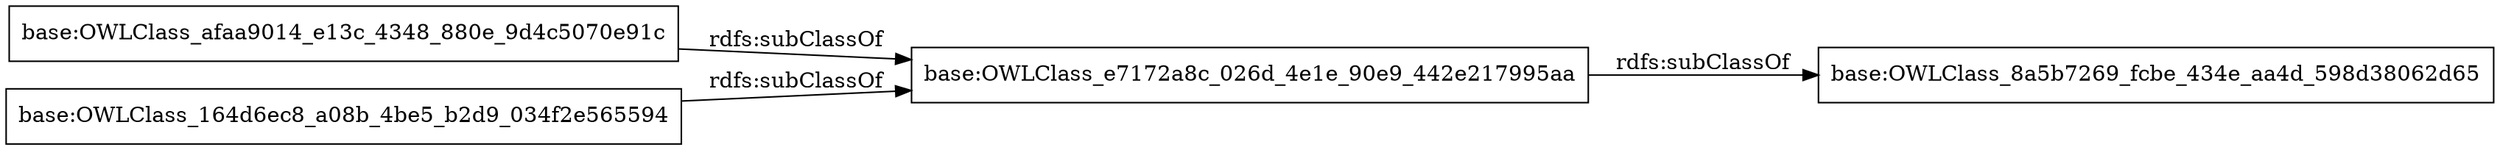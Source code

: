 digraph ar2dtool_diagram { 
rankdir=LR;
size="1000"
node [shape = rectangle, color="black"]; "base:OWLClass_e7172a8c_026d_4e1e_90e9_442e217995aa" "base:OWLClass_afaa9014_e13c_4348_880e_9d4c5070e91c" "base:OWLClass_8a5b7269_fcbe_434e_aa4d_598d38062d65" "base:OWLClass_164d6ec8_a08b_4be5_b2d9_034f2e565594" ; /*classes style*/
	"base:OWLClass_e7172a8c_026d_4e1e_90e9_442e217995aa" -> "base:OWLClass_8a5b7269_fcbe_434e_aa4d_598d38062d65" [ label = "rdfs:subClassOf" ];
	"base:OWLClass_164d6ec8_a08b_4be5_b2d9_034f2e565594" -> "base:OWLClass_e7172a8c_026d_4e1e_90e9_442e217995aa" [ label = "rdfs:subClassOf" ];
	"base:OWLClass_afaa9014_e13c_4348_880e_9d4c5070e91c" -> "base:OWLClass_e7172a8c_026d_4e1e_90e9_442e217995aa" [ label = "rdfs:subClassOf" ];

}
